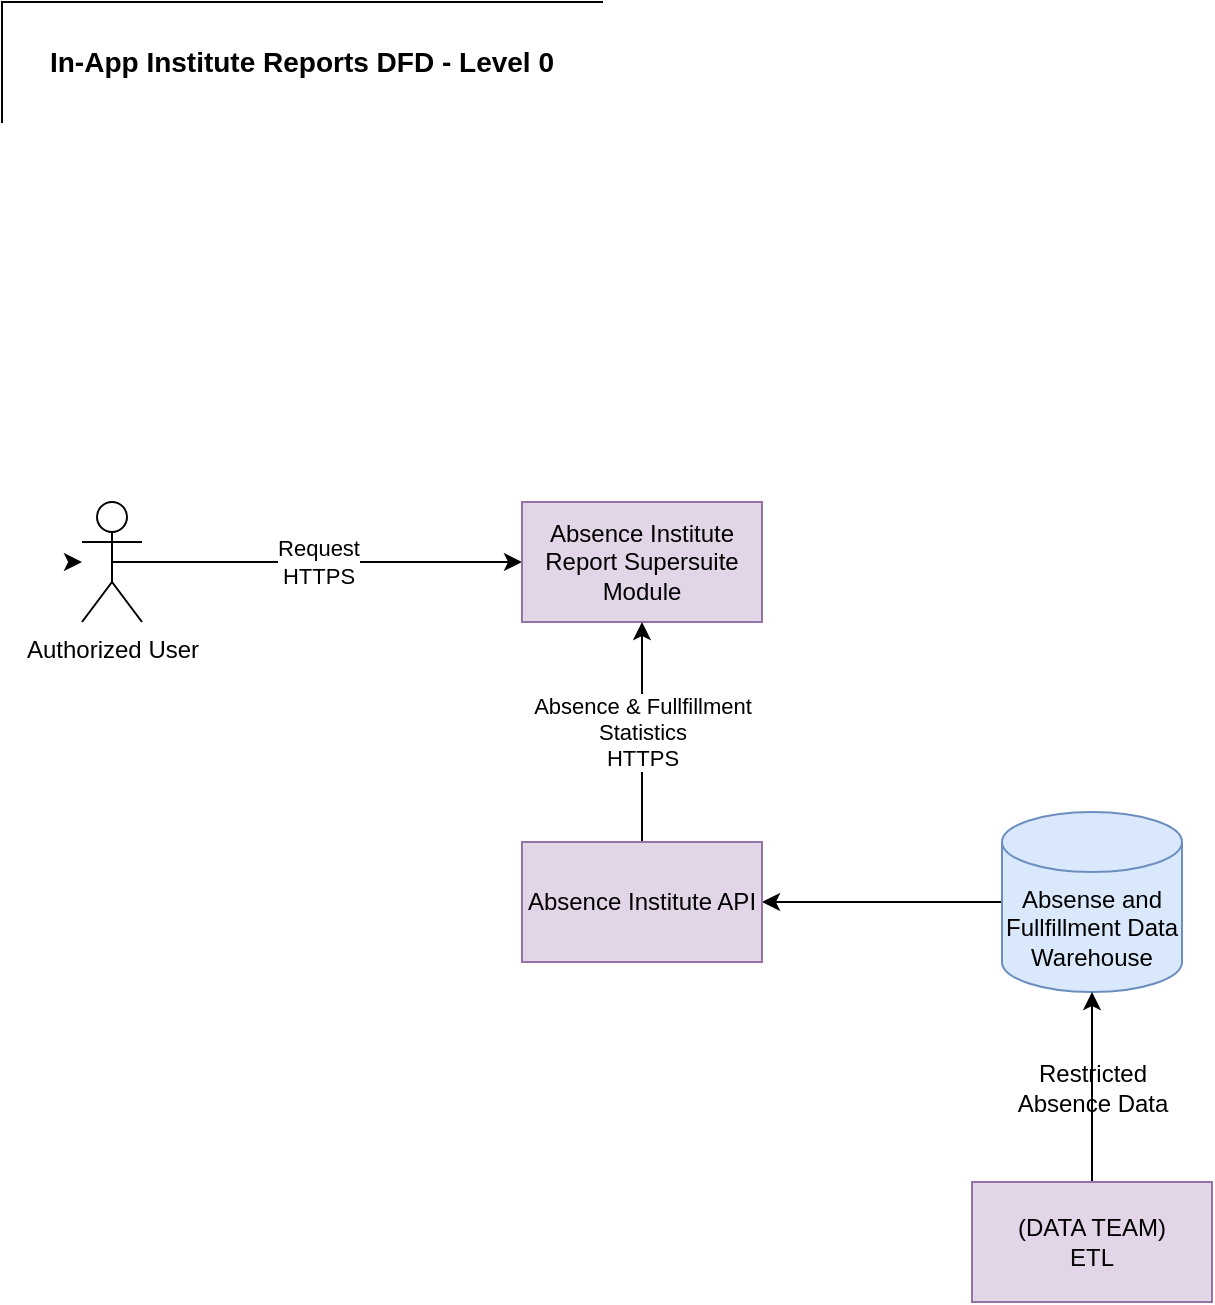 <mxfile version="20.8.16" type="device"><diagram name="Page-1" id="g7S1QMbIfYLZPxOHycVF"><mxGraphModel dx="1356" dy="988" grid="1" gridSize="10" guides="1" tooltips="1" connect="1" arrows="1" fold="1" page="1" pageScale="1" pageWidth="850" pageHeight="1100" math="0" shadow="0"><root><mxCell id="0"/><mxCell id="1" parent="0"/><mxCell id="-g8zrjvSW6ZdotV9t9QR-21" value="Request&lt;br&gt;HTTPS" style="edgeStyle=orthogonalEdgeStyle;rounded=0;orthogonalLoop=1;jettySize=auto;html=1;startArrow=none;startFill=0;endArrow=classic;endFill=1;entryX=0;entryY=0.5;entryDx=0;entryDy=0;exitX=0.5;exitY=0.5;exitDx=0;exitDy=0;exitPerimeter=0;" parent="1" source="-g8zrjvSW6ZdotV9t9QR-4" target="-g8zrjvSW6ZdotV9t9QR-1" edge="1"><mxGeometry relative="1" as="geometry"><mxPoint x="170" y="400" as="sourcePoint"/></mxGeometry></mxCell><mxCell id="-g8zrjvSW6ZdotV9t9QR-1" value="Absence Institute Report Supersuite Module" style="rounded=0;whiteSpace=wrap;html=1;fillColor=#e1d5e7;strokeColor=#9673a6;" parent="1" vertex="1"><mxGeometry x="320" y="290" width="120" height="60" as="geometry"/></mxCell><mxCell id="yszLdWtqTX3ZTnAxwTPz-1" value="" style="edgeStyle=orthogonalEdgeStyle;rounded=0;orthogonalLoop=1;jettySize=auto;html=1;fontSize=12;startArrow=none;startFill=0;endArrow=classic;endFill=1;" parent="1" source="-g8zrjvSW6ZdotV9t9QR-2" target="-g8zrjvSW6ZdotV9t9QR-15" edge="1"><mxGeometry relative="1" as="geometry"/></mxCell><mxCell id="-g8zrjvSW6ZdotV9t9QR-2" value="Absense and Fullfillment Data Warehouse" style="shape=cylinder3;whiteSpace=wrap;html=1;boundedLbl=1;backgroundOutline=1;size=15;fillColor=#dae8fc;strokeColor=#6c8ebf;" parent="1" vertex="1"><mxGeometry x="560" y="445" width="90" height="90" as="geometry"/></mxCell><mxCell id="-g8zrjvSW6ZdotV9t9QR-4" value="Authorized User" style="shape=umlActor;verticalLabelPosition=bottom;verticalAlign=top;html=1;outlineConnect=0;" parent="1" vertex="1"><mxGeometry x="100" y="290" width="30" height="60" as="geometry"/></mxCell><mxCell id="-g8zrjvSW6ZdotV9t9QR-13" value="&lt;font style=&quot;font-size: 14px;&quot;&gt;&lt;b&gt;In-App Institute Reports DFD - Level 0&lt;/b&gt;&lt;/font&gt;" style="shape=partialRectangle;whiteSpace=wrap;html=1;bottom=0;right=0;fillColor=none;" parent="1" vertex="1"><mxGeometry x="60" y="40" width="300" height="60" as="geometry"/></mxCell><mxCell id="-g8zrjvSW6ZdotV9t9QR-16" value="Absence &amp;amp; Fullfillment&lt;br&gt;Statistics&lt;br&gt;HTTPS" style="edgeStyle=orthogonalEdgeStyle;rounded=0;orthogonalLoop=1;jettySize=auto;html=1;startArrow=none;startFill=0;endArrow=classic;endFill=1;" parent="1" source="-g8zrjvSW6ZdotV9t9QR-15" target="-g8zrjvSW6ZdotV9t9QR-1" edge="1"><mxGeometry relative="1" as="geometry"/></mxCell><mxCell id="-g8zrjvSW6ZdotV9t9QR-15" value="Absence Institute API" style="rounded=0;whiteSpace=wrap;html=1;fillColor=#e1d5e7;strokeColor=#9673a6;" parent="1" vertex="1"><mxGeometry x="320" y="460" width="120" height="60" as="geometry"/></mxCell><mxCell id="-g8zrjvSW6ZdotV9t9QR-19" value="" style="endArrow=none;html=1;rounded=0;entryX=0;entryY=0.5;entryDx=0;entryDy=0;endFill=1;startArrow=classic;startFill=1;" parent="1" source="-g8zrjvSW6ZdotV9t9QR-4" edge="1"><mxGeometry width="50" height="50" relative="1" as="geometry"><mxPoint x="90" y="320" as="sourcePoint"/><mxPoint x="95" y="320" as="targetPoint"/></mxGeometry></mxCell><mxCell id="67wbpmpHTWiCaP_PfDNd-2" value="Restricted&lt;br&gt;Absence Data" style="edgeStyle=orthogonalEdgeStyle;rounded=0;orthogonalLoop=1;jettySize=auto;html=1;labelBackgroundColor=none;fontSize=12;startArrow=none;startFill=0;endArrow=classic;endFill=1;" edge="1" parent="1" source="67wbpmpHTWiCaP_PfDNd-1" target="-g8zrjvSW6ZdotV9t9QR-2"><mxGeometry relative="1" as="geometry"/></mxCell><mxCell id="67wbpmpHTWiCaP_PfDNd-1" value="(DATA TEAM)&lt;br&gt;ETL" style="rounded=0;whiteSpace=wrap;html=1;fontSize=12;fillColor=#e1d5e7;strokeColor=#9673a6;" vertex="1" parent="1"><mxGeometry x="545" y="630" width="120" height="60" as="geometry"/></mxCell></root></mxGraphModel></diagram></mxfile>